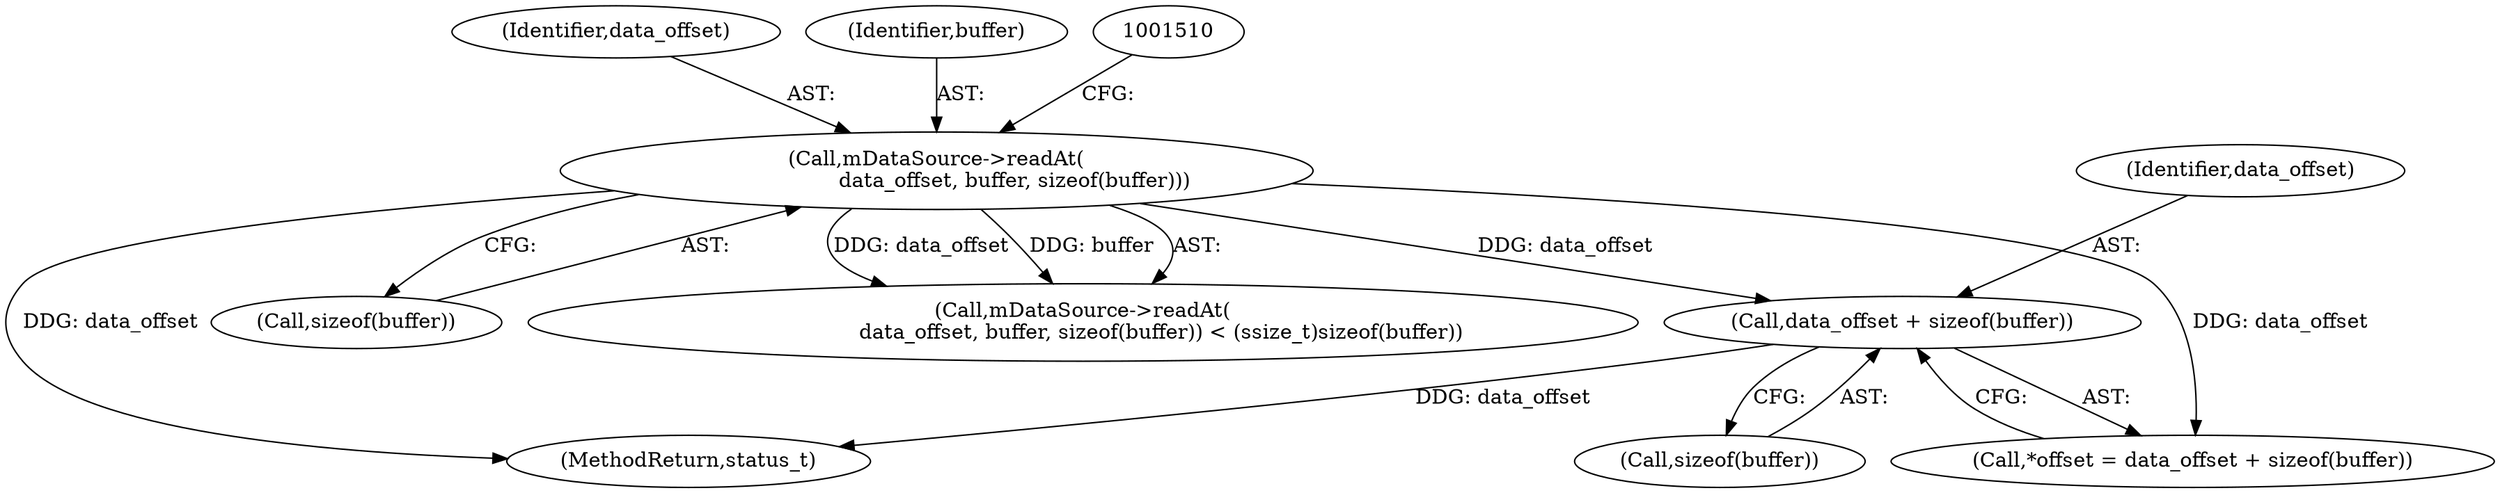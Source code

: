 digraph "0_Android_2674a7218eaa3c87f2ee26d26da5b9170e10f859@API" {
"1001591" [label="(Call,data_offset + sizeof(buffer))"];
"1001504" [label="(Call,mDataSource->readAt(\n                        data_offset, buffer, sizeof(buffer)))"];
"1001588" [label="(Call,*offset = data_offset + sizeof(buffer))"];
"1001593" [label="(Call,sizeof(buffer))"];
"1002927" [label="(MethodReturn,status_t)"];
"1001504" [label="(Call,mDataSource->readAt(\n                        data_offset, buffer, sizeof(buffer)))"];
"1001505" [label="(Identifier,data_offset)"];
"1001506" [label="(Identifier,buffer)"];
"1001507" [label="(Call,sizeof(buffer))"];
"1001592" [label="(Identifier,data_offset)"];
"1001591" [label="(Call,data_offset + sizeof(buffer))"];
"1001503" [label="(Call,mDataSource->readAt(\n                        data_offset, buffer, sizeof(buffer)) < (ssize_t)sizeof(buffer))"];
"1001591" -> "1001588"  [label="AST: "];
"1001591" -> "1001593"  [label="CFG: "];
"1001592" -> "1001591"  [label="AST: "];
"1001593" -> "1001591"  [label="AST: "];
"1001588" -> "1001591"  [label="CFG: "];
"1001591" -> "1002927"  [label="DDG: data_offset"];
"1001504" -> "1001591"  [label="DDG: data_offset"];
"1001504" -> "1001503"  [label="AST: "];
"1001504" -> "1001507"  [label="CFG: "];
"1001505" -> "1001504"  [label="AST: "];
"1001506" -> "1001504"  [label="AST: "];
"1001507" -> "1001504"  [label="AST: "];
"1001510" -> "1001504"  [label="CFG: "];
"1001504" -> "1002927"  [label="DDG: data_offset"];
"1001504" -> "1001503"  [label="DDG: data_offset"];
"1001504" -> "1001503"  [label="DDG: buffer"];
"1001504" -> "1001588"  [label="DDG: data_offset"];
}
